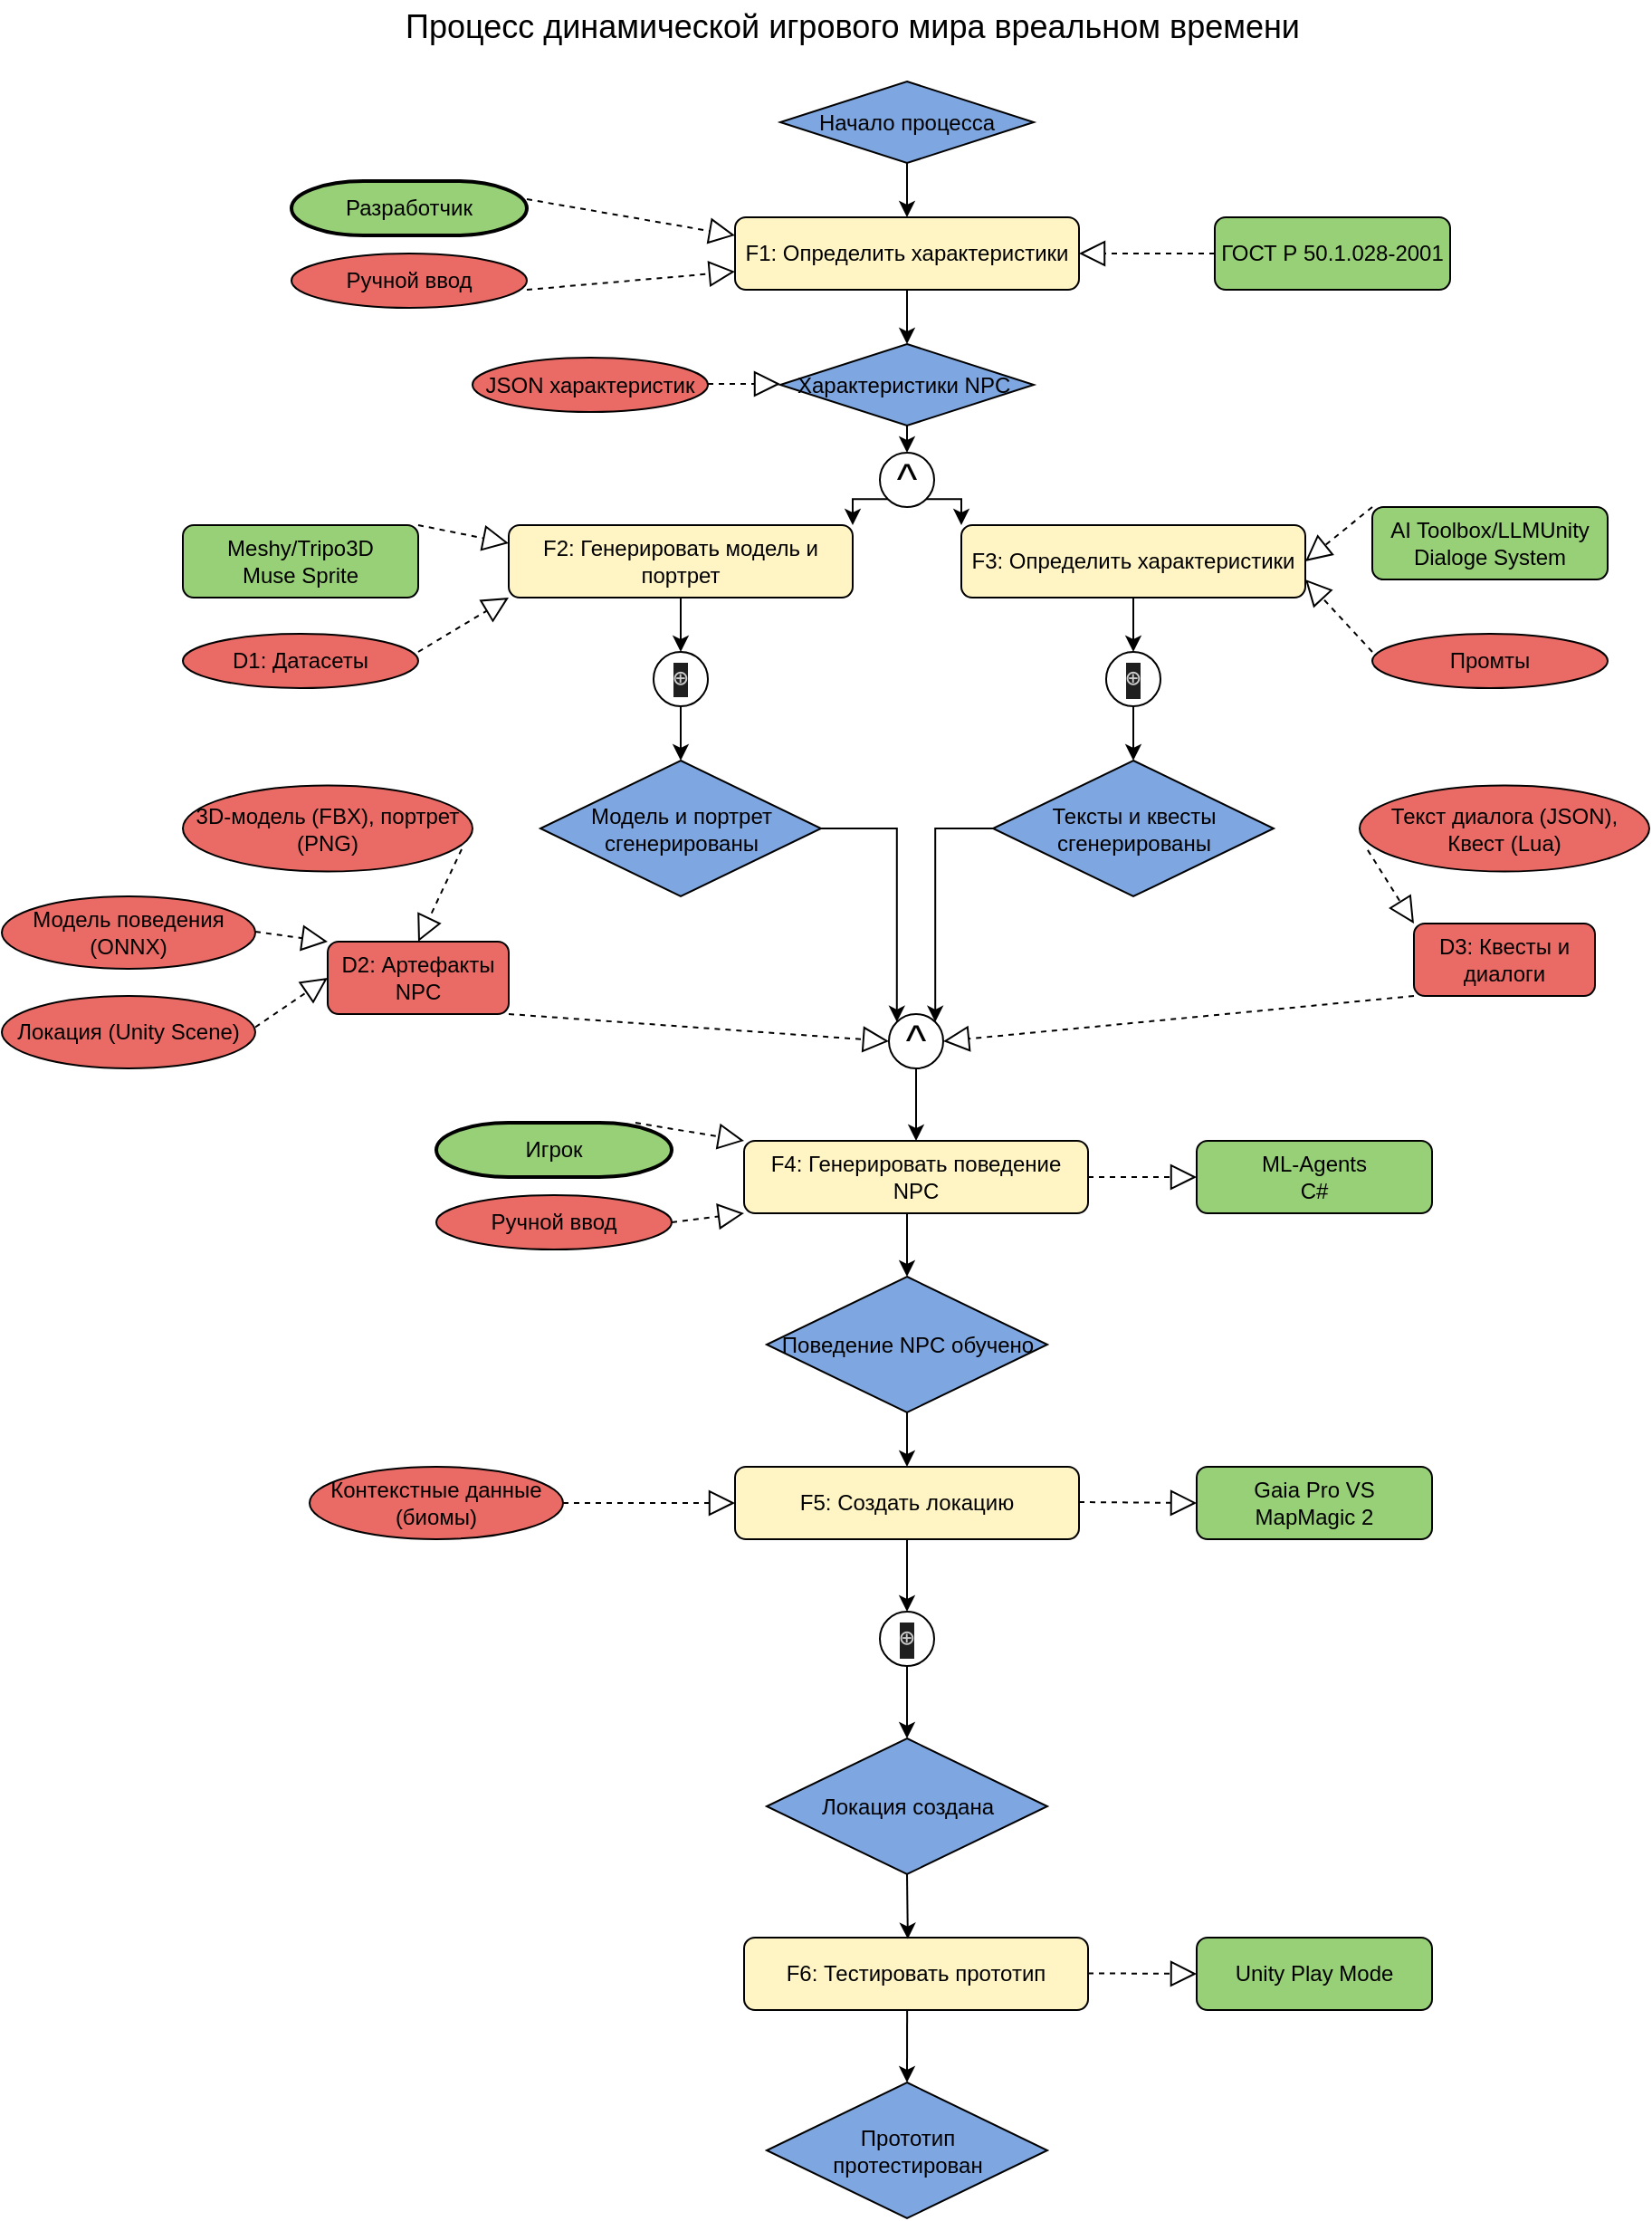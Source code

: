 <mxfile version="28.1.2">
  <diagram name="Страница — 1" id="WOTC2RFd6Ww7UqOvjQHq">
    <mxGraphModel dx="2911" dy="1320" grid="1" gridSize="10" guides="1" tooltips="1" connect="1" arrows="1" fold="1" page="1" pageScale="1" pageWidth="827" pageHeight="1169" math="0" shadow="0">
      <root>
        <mxCell id="0" />
        <mxCell id="1" parent="0" />
        <mxCell id="tVUnhFtpnOFTxOjMob7F-2" value="&lt;font style=&quot;font-size: 18px;&quot;&gt;Процесс динамической игрового мира вреальном времени&lt;/font&gt;" style="text;html=1;align=center;verticalAlign=middle;whiteSpace=wrap;rounded=0;" parent="1" vertex="1">
          <mxGeometry x="20" y="40" width="780" height="30" as="geometry" />
        </mxCell>
        <mxCell id="tVUnhFtpnOFTxOjMob7F-4" value="Ручной ввод" style="ellipse;whiteSpace=wrap;html=1;fillColor=#EA6B66;" parent="1" vertex="1">
          <mxGeometry x="100" y="180" width="130" height="30" as="geometry" />
        </mxCell>
        <mxCell id="tVUnhFtpnOFTxOjMob7F-12" style="edgeStyle=orthogonalEdgeStyle;rounded=0;orthogonalLoop=1;jettySize=auto;html=1;exitX=0.5;exitY=1;exitDx=0;exitDy=0;entryX=0.5;entryY=0;entryDx=0;entryDy=0;" parent="1" source="tVUnhFtpnOFTxOjMob7F-5" target="tVUnhFtpnOFTxOjMob7F-7" edge="1">
          <mxGeometry relative="1" as="geometry" />
        </mxCell>
        <mxCell id="tVUnhFtpnOFTxOjMob7F-5" value="Начало процесса" style="rhombus;whiteSpace=wrap;html=1;fillColor=#7EA6E0;" parent="1" vertex="1">
          <mxGeometry x="370" y="85" width="140" height="45" as="geometry" />
        </mxCell>
        <mxCell id="tVUnhFtpnOFTxOjMob7F-6" value="Разработчик" style="strokeWidth=2;html=1;shape=mxgraph.flowchart.terminator;whiteSpace=wrap;fillColor=#97D077;" parent="1" vertex="1">
          <mxGeometry x="100" y="140" width="130" height="30" as="geometry" />
        </mxCell>
        <mxCell id="tVUnhFtpnOFTxOjMob7F-16" style="edgeStyle=orthogonalEdgeStyle;rounded=0;orthogonalLoop=1;jettySize=auto;html=1;exitX=0.5;exitY=1;exitDx=0;exitDy=0;entryX=0.5;entryY=0;entryDx=0;entryDy=0;" parent="1" source="tVUnhFtpnOFTxOjMob7F-7" target="tVUnhFtpnOFTxOjMob7F-15" edge="1">
          <mxGeometry relative="1" as="geometry" />
        </mxCell>
        <mxCell id="tVUnhFtpnOFTxOjMob7F-7" value="F1: Определить характеристики" style="rounded=1;whiteSpace=wrap;html=1;fillColor=#FFF4C3;" parent="1" vertex="1">
          <mxGeometry x="345" y="160" width="190" height="40" as="geometry" />
        </mxCell>
        <mxCell id="tVUnhFtpnOFTxOjMob7F-9" value="ГОСТ Р 50.1.028-2001" style="rounded=1;whiteSpace=wrap;html=1;fillColor=#97D077;" parent="1" vertex="1">
          <mxGeometry x="610" y="160" width="130" height="40" as="geometry" />
        </mxCell>
        <mxCell id="tVUnhFtpnOFTxOjMob7F-10" value="" style="endArrow=block;dashed=1;endFill=0;endSize=12;html=1;rounded=0;entryX=0;entryY=0.25;entryDx=0;entryDy=0;" parent="1" target="tVUnhFtpnOFTxOjMob7F-7" edge="1">
          <mxGeometry width="160" relative="1" as="geometry">
            <mxPoint x="230" y="150" as="sourcePoint" />
            <mxPoint x="390" y="150" as="targetPoint" />
          </mxGeometry>
        </mxCell>
        <mxCell id="tVUnhFtpnOFTxOjMob7F-11" value="" style="endArrow=block;dashed=1;endFill=0;endSize=12;html=1;rounded=0;entryX=0;entryY=0.75;entryDx=0;entryDy=0;" parent="1" target="tVUnhFtpnOFTxOjMob7F-7" edge="1">
          <mxGeometry width="160" relative="1" as="geometry">
            <mxPoint x="230" y="200" as="sourcePoint" />
            <mxPoint x="345" y="220" as="targetPoint" />
          </mxGeometry>
        </mxCell>
        <mxCell id="tVUnhFtpnOFTxOjMob7F-14" value="" style="endArrow=block;dashed=1;endFill=0;endSize=12;html=1;rounded=0;entryX=1;entryY=0.5;entryDx=0;entryDy=0;exitX=0;exitY=0.5;exitDx=0;exitDy=0;" parent="1" source="tVUnhFtpnOFTxOjMob7F-9" target="tVUnhFtpnOFTxOjMob7F-7" edge="1">
          <mxGeometry width="160" relative="1" as="geometry">
            <mxPoint x="560" y="179.5" as="sourcePoint" />
            <mxPoint x="720" y="179.5" as="targetPoint" />
          </mxGeometry>
        </mxCell>
        <mxCell id="tVUnhFtpnOFTxOjMob7F-20" style="edgeStyle=orthogonalEdgeStyle;rounded=0;orthogonalLoop=1;jettySize=auto;html=1;exitX=0.5;exitY=1;exitDx=0;exitDy=0;entryX=0.5;entryY=0;entryDx=0;entryDy=0;" parent="1" source="tVUnhFtpnOFTxOjMob7F-15" target="tVUnhFtpnOFTxOjMob7F-19" edge="1">
          <mxGeometry relative="1" as="geometry" />
        </mxCell>
        <mxCell id="tVUnhFtpnOFTxOjMob7F-15" value="Характеристики NPC&amp;nbsp;" style="rhombus;whiteSpace=wrap;html=1;fillColor=#7EA6E0;" parent="1" vertex="1">
          <mxGeometry x="370" y="230" width="140" height="45" as="geometry" />
        </mxCell>
        <mxCell id="tVUnhFtpnOFTxOjMob7F-17" value="JSON характеристик" style="ellipse;whiteSpace=wrap;html=1;fillColor=#EA6B66;" parent="1" vertex="1">
          <mxGeometry x="200" y="237.5" width="130" height="30" as="geometry" />
        </mxCell>
        <mxCell id="tVUnhFtpnOFTxOjMob7F-18" value="" style="endArrow=block;dashed=1;endFill=0;endSize=12;html=1;rounded=0;" parent="1" edge="1">
          <mxGeometry width="160" relative="1" as="geometry">
            <mxPoint x="330" y="252" as="sourcePoint" />
            <mxPoint x="370" y="252" as="targetPoint" />
          </mxGeometry>
        </mxCell>
        <mxCell id="tVUnhFtpnOFTxOjMob7F-23" style="edgeStyle=orthogonalEdgeStyle;rounded=0;orthogonalLoop=1;jettySize=auto;html=1;exitX=1;exitY=1;exitDx=0;exitDy=0;entryX=0;entryY=0;entryDx=0;entryDy=0;" parent="1" source="tVUnhFtpnOFTxOjMob7F-19" target="tVUnhFtpnOFTxOjMob7F-22" edge="1">
          <mxGeometry relative="1" as="geometry" />
        </mxCell>
        <mxCell id="tVUnhFtpnOFTxOjMob7F-24" style="edgeStyle=orthogonalEdgeStyle;rounded=0;orthogonalLoop=1;jettySize=auto;html=1;exitX=0;exitY=1;exitDx=0;exitDy=0;entryX=1;entryY=0;entryDx=0;entryDy=0;" parent="1" source="tVUnhFtpnOFTxOjMob7F-19" target="tVUnhFtpnOFTxOjMob7F-21" edge="1">
          <mxGeometry relative="1" as="geometry" />
        </mxCell>
        <mxCell id="tVUnhFtpnOFTxOjMob7F-19" value="&lt;font style=&quot;font-size: 24px;&quot;&gt;^&lt;/font&gt;" style="ellipse;whiteSpace=wrap;html=1;aspect=fixed;" parent="1" vertex="1">
          <mxGeometry x="425" y="290" width="30" height="30" as="geometry" />
        </mxCell>
        <mxCell id="tVUnhFtpnOFTxOjMob7F-35" style="edgeStyle=orthogonalEdgeStyle;rounded=0;orthogonalLoop=1;jettySize=auto;html=1;exitX=0.5;exitY=1;exitDx=0;exitDy=0;" parent="1" source="tVUnhFtpnOFTxOjMob7F-21" target="tVUnhFtpnOFTxOjMob7F-33" edge="1">
          <mxGeometry relative="1" as="geometry" />
        </mxCell>
        <mxCell id="tVUnhFtpnOFTxOjMob7F-21" value="F2: Генерировать модель и портрет" style="rounded=1;whiteSpace=wrap;html=1;fillColor=#FFF4C3;" parent="1" vertex="1">
          <mxGeometry x="220" y="330" width="190" height="40" as="geometry" />
        </mxCell>
        <mxCell id="tVUnhFtpnOFTxOjMob7F-36" style="edgeStyle=orthogonalEdgeStyle;rounded=0;orthogonalLoop=1;jettySize=auto;html=1;exitX=0.5;exitY=1;exitDx=0;exitDy=0;entryX=0.5;entryY=0;entryDx=0;entryDy=0;" parent="1" source="tVUnhFtpnOFTxOjMob7F-22" target="tVUnhFtpnOFTxOjMob7F-34" edge="1">
          <mxGeometry relative="1" as="geometry" />
        </mxCell>
        <mxCell id="tVUnhFtpnOFTxOjMob7F-22" value="F3: Определить характеристики" style="rounded=1;whiteSpace=wrap;html=1;fillColor=#FFF4C3;" parent="1" vertex="1">
          <mxGeometry x="470" y="330" width="190" height="40" as="geometry" />
        </mxCell>
        <mxCell id="tVUnhFtpnOFTxOjMob7F-25" value="Meshy/Tripo3D&lt;br&gt;Muse Sprite" style="rounded=1;whiteSpace=wrap;html=1;fillColor=#97D077;" parent="1" vertex="1">
          <mxGeometry x="40" y="330" width="130" height="40" as="geometry" />
        </mxCell>
        <mxCell id="tVUnhFtpnOFTxOjMob7F-26" value="D1: Датасеты" style="ellipse;whiteSpace=wrap;html=1;fillColor=#EA6B66;" parent="1" vertex="1">
          <mxGeometry x="40" y="390" width="130" height="30" as="geometry" />
        </mxCell>
        <mxCell id="tVUnhFtpnOFTxOjMob7F-27" value="" style="endArrow=block;dashed=1;endFill=0;endSize=12;html=1;rounded=0;entryX=0;entryY=1;entryDx=0;entryDy=0;" parent="1" target="tVUnhFtpnOFTxOjMob7F-21" edge="1">
          <mxGeometry width="160" relative="1" as="geometry">
            <mxPoint x="170" y="400" as="sourcePoint" />
            <mxPoint x="285" y="390" as="targetPoint" />
          </mxGeometry>
        </mxCell>
        <mxCell id="tVUnhFtpnOFTxOjMob7F-28" value="" style="endArrow=block;dashed=1;endFill=0;endSize=12;html=1;rounded=0;" parent="1" edge="1">
          <mxGeometry width="160" relative="1" as="geometry">
            <mxPoint x="170" y="330" as="sourcePoint" />
            <mxPoint x="220" y="340" as="targetPoint" />
          </mxGeometry>
        </mxCell>
        <mxCell id="tVUnhFtpnOFTxOjMob7F-29" value="AI Toolbox/LLMUnity&lt;br&gt;Dialoge System" style="rounded=1;whiteSpace=wrap;html=1;fillColor=#97D077;" parent="1" vertex="1">
          <mxGeometry x="697" y="320" width="130" height="40" as="geometry" />
        </mxCell>
        <mxCell id="tVUnhFtpnOFTxOjMob7F-30" value="Промты" style="ellipse;whiteSpace=wrap;html=1;fillColor=#EA6B66;" parent="1" vertex="1">
          <mxGeometry x="697" y="390" width="130" height="30" as="geometry" />
        </mxCell>
        <mxCell id="tVUnhFtpnOFTxOjMob7F-31" value="" style="endArrow=block;dashed=1;endFill=0;endSize=12;html=1;rounded=0;entryX=1;entryY=0.75;entryDx=0;entryDy=0;" parent="1" target="tVUnhFtpnOFTxOjMob7F-22" edge="1">
          <mxGeometry width="160" relative="1" as="geometry">
            <mxPoint x="697" y="400" as="sourcePoint" />
            <mxPoint x="670" y="370" as="targetPoint" />
          </mxGeometry>
        </mxCell>
        <mxCell id="tVUnhFtpnOFTxOjMob7F-32" value="" style="endArrow=block;dashed=1;endFill=0;endSize=12;html=1;rounded=0;exitX=0;exitY=0;exitDx=0;exitDy=0;entryX=1;entryY=0.5;entryDx=0;entryDy=0;" parent="1" source="tVUnhFtpnOFTxOjMob7F-29" target="tVUnhFtpnOFTxOjMob7F-22" edge="1">
          <mxGeometry width="160" relative="1" as="geometry">
            <mxPoint x="640" y="280" as="sourcePoint" />
            <mxPoint x="670" y="340" as="targetPoint" />
          </mxGeometry>
        </mxCell>
        <mxCell id="tVUnhFtpnOFTxOjMob7F-41" style="edgeStyle=orthogonalEdgeStyle;rounded=0;orthogonalLoop=1;jettySize=auto;html=1;exitX=0.5;exitY=1;exitDx=0;exitDy=0;entryX=0.5;entryY=0;entryDx=0;entryDy=0;" parent="1" source="tVUnhFtpnOFTxOjMob7F-33" target="tVUnhFtpnOFTxOjMob7F-37" edge="1">
          <mxGeometry relative="1" as="geometry" />
        </mxCell>
        <mxCell id="tVUnhFtpnOFTxOjMob7F-33" value="&lt;div style=&quot;color: rgb(204, 204, 204); background-color: rgb(31, 31, 31); font-family: Consolas, &amp;quot;Courier New&amp;quot;, monospace; font-size: 14px; line-height: 19px; white-space: pre;&quot;&gt;⊕&lt;/div&gt;" style="ellipse;whiteSpace=wrap;html=1;aspect=fixed;" parent="1" vertex="1">
          <mxGeometry x="300" y="400" width="30" height="30" as="geometry" />
        </mxCell>
        <mxCell id="tVUnhFtpnOFTxOjMob7F-40" style="edgeStyle=orthogonalEdgeStyle;rounded=0;orthogonalLoop=1;jettySize=auto;html=1;exitX=0.5;exitY=1;exitDx=0;exitDy=0;entryX=0.5;entryY=0;entryDx=0;entryDy=0;" parent="1" source="tVUnhFtpnOFTxOjMob7F-34" target="tVUnhFtpnOFTxOjMob7F-39" edge="1">
          <mxGeometry relative="1" as="geometry" />
        </mxCell>
        <mxCell id="tVUnhFtpnOFTxOjMob7F-34" value="&lt;div style=&quot;background-color: rgb(31, 31, 31); line-height: 19px; color: rgb(204, 204, 204);&quot;&gt;&lt;font face=&quot;Consolas, Courier New, monospace&quot; color=&quot;#cccccc&quot;&gt;&lt;span style=&quot;font-size: 14px; white-space: pre;&quot;&gt;⊕&lt;/span&gt;&lt;/font&gt;&lt;/div&gt;" style="ellipse;whiteSpace=wrap;html=1;aspect=fixed;" parent="1" vertex="1">
          <mxGeometry x="550" y="400" width="30" height="30" as="geometry" />
        </mxCell>
        <mxCell id="tVUnhFtpnOFTxOjMob7F-44" style="edgeStyle=orthogonalEdgeStyle;rounded=0;orthogonalLoop=1;jettySize=auto;html=1;exitX=1;exitY=0.5;exitDx=0;exitDy=0;entryX=0;entryY=0;entryDx=0;entryDy=0;" parent="1" source="tVUnhFtpnOFTxOjMob7F-37" target="tVUnhFtpnOFTxOjMob7F-42" edge="1">
          <mxGeometry relative="1" as="geometry" />
        </mxCell>
        <mxCell id="tVUnhFtpnOFTxOjMob7F-37" value="Модель и портрет сгенерированы" style="rhombus;whiteSpace=wrap;html=1;fillColor=#7EA6E0;" parent="1" vertex="1">
          <mxGeometry x="237.5" y="460" width="155" height="75" as="geometry" />
        </mxCell>
        <mxCell id="tVUnhFtpnOFTxOjMob7F-43" style="edgeStyle=orthogonalEdgeStyle;rounded=0;orthogonalLoop=1;jettySize=auto;html=1;exitX=0;exitY=0.5;exitDx=0;exitDy=0;entryX=1;entryY=0;entryDx=0;entryDy=0;" parent="1" source="tVUnhFtpnOFTxOjMob7F-39" target="tVUnhFtpnOFTxOjMob7F-42" edge="1">
          <mxGeometry relative="1" as="geometry" />
        </mxCell>
        <mxCell id="tVUnhFtpnOFTxOjMob7F-39" value="Тексты и квесты сгенерированы" style="rhombus;whiteSpace=wrap;html=1;fillColor=#7EA6E0;" parent="1" vertex="1">
          <mxGeometry x="487.5" y="460" width="155" height="75" as="geometry" />
        </mxCell>
        <mxCell id="tVUnhFtpnOFTxOjMob7F-54" style="edgeStyle=orthogonalEdgeStyle;rounded=0;orthogonalLoop=1;jettySize=auto;html=1;exitX=0.5;exitY=1;exitDx=0;exitDy=0;entryX=0.5;entryY=0;entryDx=0;entryDy=0;" parent="1" source="tVUnhFtpnOFTxOjMob7F-42" target="tVUnhFtpnOFTxOjMob7F-53" edge="1">
          <mxGeometry relative="1" as="geometry" />
        </mxCell>
        <mxCell id="tVUnhFtpnOFTxOjMob7F-42" value="&lt;font style=&quot;font-size: 24px;&quot;&gt;^&lt;/font&gt;" style="ellipse;whiteSpace=wrap;html=1;aspect=fixed;" parent="1" vertex="1">
          <mxGeometry x="430" y="600" width="30" height="30" as="geometry" />
        </mxCell>
        <mxCell id="tVUnhFtpnOFTxOjMob7F-45" value="Текст диалога (JSON), Квест (Lua)" style="ellipse;whiteSpace=wrap;html=1;fillColor=#EA6B66;" parent="1" vertex="1">
          <mxGeometry x="690" y="473.75" width="160" height="47.5" as="geometry" />
        </mxCell>
        <mxCell id="tVUnhFtpnOFTxOjMob7F-46" value="D3: Квесты и диалоги" style="rounded=1;whiteSpace=wrap;html=1;fillColor=#EA6B66;" parent="1" vertex="1">
          <mxGeometry x="720" y="550" width="100" height="40" as="geometry" />
        </mxCell>
        <mxCell id="tVUnhFtpnOFTxOjMob7F-47" value="" style="endArrow=block;dashed=1;endFill=0;endSize=12;html=1;rounded=0;exitX=0.028;exitY=0.751;exitDx=0;exitDy=0;exitPerimeter=0;" parent="1" source="tVUnhFtpnOFTxOjMob7F-45" edge="1">
          <mxGeometry width="160" relative="1" as="geometry">
            <mxPoint x="697" y="505" as="sourcePoint" />
            <mxPoint x="720" y="550" as="targetPoint" />
          </mxGeometry>
        </mxCell>
        <mxCell id="tVUnhFtpnOFTxOjMob7F-48" value="" style="endArrow=block;dashed=1;endFill=0;endSize=12;html=1;rounded=0;exitX=0;exitY=1;exitDx=0;exitDy=0;entryX=1;entryY=0.5;entryDx=0;entryDy=0;" parent="1" source="tVUnhFtpnOFTxOjMob7F-46" target="tVUnhFtpnOFTxOjMob7F-42" edge="1">
          <mxGeometry width="160" relative="1" as="geometry">
            <mxPoint x="660" y="650" as="sourcePoint" />
            <mxPoint x="686" y="691" as="targetPoint" />
          </mxGeometry>
        </mxCell>
        <mxCell id="tVUnhFtpnOFTxOjMob7F-49" value="3D-модель (FBX), портрет (PNG)" style="ellipse;whiteSpace=wrap;html=1;fillColor=#EA6B66;" parent="1" vertex="1">
          <mxGeometry x="40" y="473.75" width="160" height="47.5" as="geometry" />
        </mxCell>
        <mxCell id="tVUnhFtpnOFTxOjMob7F-50" value="" style="endArrow=block;dashed=1;endFill=0;endSize=12;html=1;rounded=0;exitX=0.028;exitY=0.751;exitDx=0;exitDy=0;exitPerimeter=0;" parent="1" edge="1">
          <mxGeometry width="160" relative="1" as="geometry">
            <mxPoint x="194" y="509" as="sourcePoint" />
            <mxPoint x="170" y="560" as="targetPoint" />
          </mxGeometry>
        </mxCell>
        <mxCell id="tVUnhFtpnOFTxOjMob7F-51" value="D2: Артефакты NPC" style="rounded=1;whiteSpace=wrap;html=1;fillColor=#EA6B66;" parent="1" vertex="1">
          <mxGeometry x="120" y="560" width="100" height="40" as="geometry" />
        </mxCell>
        <mxCell id="tVUnhFtpnOFTxOjMob7F-52" value="" style="endArrow=block;dashed=1;endFill=0;endSize=12;html=1;rounded=0;entryX=0;entryY=0.5;entryDx=0;entryDy=0;exitX=1;exitY=1;exitDx=0;exitDy=0;" parent="1" source="tVUnhFtpnOFTxOjMob7F-51" target="tVUnhFtpnOFTxOjMob7F-42" edge="1">
          <mxGeometry width="160" relative="1" as="geometry">
            <mxPoint x="220" y="585" as="sourcePoint" />
            <mxPoint x="335" y="605" as="targetPoint" />
          </mxGeometry>
        </mxCell>
        <mxCell id="tVUnhFtpnOFTxOjMob7F-68" style="edgeStyle=orthogonalEdgeStyle;rounded=0;orthogonalLoop=1;jettySize=auto;html=1;exitX=0.5;exitY=1;exitDx=0;exitDy=0;entryX=0.5;entryY=0;entryDx=0;entryDy=0;" parent="1" source="tVUnhFtpnOFTxOjMob7F-53" target="tVUnhFtpnOFTxOjMob7F-67" edge="1">
          <mxGeometry relative="1" as="geometry" />
        </mxCell>
        <mxCell id="tVUnhFtpnOFTxOjMob7F-53" value="F4: Генерировать поведение NPC" style="rounded=1;whiteSpace=wrap;html=1;fillColor=#FFF4C3;" parent="1" vertex="1">
          <mxGeometry x="350" y="670" width="190" height="40" as="geometry" />
        </mxCell>
        <mxCell id="tVUnhFtpnOFTxOjMob7F-55" value="Игрок" style="strokeWidth=2;html=1;shape=mxgraph.flowchart.terminator;whiteSpace=wrap;fillColor=#97D077;" parent="1" vertex="1">
          <mxGeometry x="180" y="660" width="130" height="30" as="geometry" />
        </mxCell>
        <mxCell id="tVUnhFtpnOFTxOjMob7F-56" value="Ручной ввод" style="ellipse;whiteSpace=wrap;html=1;fillColor=#EA6B66;" parent="1" vertex="1">
          <mxGeometry x="180" y="700" width="130" height="30" as="geometry" />
        </mxCell>
        <mxCell id="tVUnhFtpnOFTxOjMob7F-57" value="" style="endArrow=block;dashed=1;endFill=0;endSize=12;html=1;rounded=0;entryX=0;entryY=0;entryDx=0;entryDy=0;exitX=1;exitY=1;exitDx=0;exitDy=0;" parent="1" target="tVUnhFtpnOFTxOjMob7F-53" edge="1">
          <mxGeometry width="160" relative="1" as="geometry">
            <mxPoint x="290" y="660" as="sourcePoint" />
            <mxPoint x="500" y="675" as="targetPoint" />
          </mxGeometry>
        </mxCell>
        <mxCell id="tVUnhFtpnOFTxOjMob7F-58" value="" style="endArrow=block;dashed=1;endFill=0;endSize=12;html=1;rounded=0;entryX=0;entryY=1;entryDx=0;entryDy=0;exitX=1;exitY=0.5;exitDx=0;exitDy=0;" parent="1" source="tVUnhFtpnOFTxOjMob7F-56" target="tVUnhFtpnOFTxOjMob7F-53" edge="1">
          <mxGeometry width="160" relative="1" as="geometry">
            <mxPoint x="300" y="720" as="sourcePoint" />
            <mxPoint x="360" y="730" as="targetPoint" />
          </mxGeometry>
        </mxCell>
        <mxCell id="tVUnhFtpnOFTxOjMob7F-59" value="ML-Agents&lt;br&gt;C#" style="rounded=1;whiteSpace=wrap;html=1;fillColor=#97D077;" parent="1" vertex="1">
          <mxGeometry x="600" y="670" width="130" height="40" as="geometry" />
        </mxCell>
        <mxCell id="tVUnhFtpnOFTxOjMob7F-60" value="" style="endArrow=block;dashed=1;endFill=0;endSize=12;html=1;rounded=0;entryX=0;entryY=0.5;entryDx=0;entryDy=0;exitX=1;exitY=1;exitDx=0;exitDy=0;" parent="1" target="tVUnhFtpnOFTxOjMob7F-59" edge="1">
          <mxGeometry width="160" relative="1" as="geometry">
            <mxPoint x="540" y="690" as="sourcePoint" />
            <mxPoint x="600" y="700" as="targetPoint" />
          </mxGeometry>
        </mxCell>
        <mxCell id="tVUnhFtpnOFTxOjMob7F-61" value="Модель поведения (ONNX)" style="ellipse;whiteSpace=wrap;html=1;fillColor=#EA6B66;" parent="1" vertex="1">
          <mxGeometry x="-60" y="535" width="140" height="40" as="geometry" />
        </mxCell>
        <mxCell id="tVUnhFtpnOFTxOjMob7F-62" value="Локация (Unity Scene)" style="ellipse;whiteSpace=wrap;html=1;fillColor=#EA6B66;" parent="1" vertex="1">
          <mxGeometry x="-60" y="590" width="140" height="40" as="geometry" />
        </mxCell>
        <mxCell id="tVUnhFtpnOFTxOjMob7F-63" value="Контекстные данные (биомы)" style="ellipse;whiteSpace=wrap;html=1;fillColor=#EA6B66;" parent="1" vertex="1">
          <mxGeometry x="110" y="850" width="140" height="40" as="geometry" />
        </mxCell>
        <mxCell id="tVUnhFtpnOFTxOjMob7F-64" value="" style="endArrow=block;dashed=1;endFill=0;endSize=12;html=1;rounded=0;exitX=0.028;exitY=0.751;exitDx=0;exitDy=0;exitPerimeter=0;entryX=0;entryY=0;entryDx=0;entryDy=0;" parent="1" target="tVUnhFtpnOFTxOjMob7F-51" edge="1">
          <mxGeometry width="160" relative="1" as="geometry">
            <mxPoint x="80" y="554.5" as="sourcePoint" />
            <mxPoint x="56" y="605.5" as="targetPoint" />
          </mxGeometry>
        </mxCell>
        <mxCell id="tVUnhFtpnOFTxOjMob7F-65" value="" style="endArrow=block;dashed=1;endFill=0;endSize=12;html=1;rounded=0;exitX=0.028;exitY=0.751;exitDx=0;exitDy=0;exitPerimeter=0;entryX=0;entryY=0.5;entryDx=0;entryDy=0;" parent="1" target="tVUnhFtpnOFTxOjMob7F-51" edge="1">
          <mxGeometry width="160" relative="1" as="geometry">
            <mxPoint x="80" y="607.25" as="sourcePoint" />
            <mxPoint x="120" y="612.75" as="targetPoint" />
          </mxGeometry>
        </mxCell>
        <mxCell id="tVUnhFtpnOFTxOjMob7F-70" style="edgeStyle=orthogonalEdgeStyle;rounded=0;orthogonalLoop=1;jettySize=auto;html=1;exitX=0.5;exitY=1;exitDx=0;exitDy=0;entryX=0.5;entryY=0;entryDx=0;entryDy=0;" parent="1" source="tVUnhFtpnOFTxOjMob7F-67" target="tVUnhFtpnOFTxOjMob7F-69" edge="1">
          <mxGeometry relative="1" as="geometry" />
        </mxCell>
        <mxCell id="tVUnhFtpnOFTxOjMob7F-67" value="Поведение NPC обучено" style="rhombus;whiteSpace=wrap;html=1;fillColor=#7EA6E0;" parent="1" vertex="1">
          <mxGeometry x="362.5" y="745" width="155" height="75" as="geometry" />
        </mxCell>
        <mxCell id="tVUnhFtpnOFTxOjMob7F-77" style="edgeStyle=orthogonalEdgeStyle;rounded=0;orthogonalLoop=1;jettySize=auto;html=1;exitX=0.5;exitY=1;exitDx=0;exitDy=0;entryX=0.5;entryY=0;entryDx=0;entryDy=0;" parent="1" source="tVUnhFtpnOFTxOjMob7F-69" target="tVUnhFtpnOFTxOjMob7F-76" edge="1">
          <mxGeometry relative="1" as="geometry" />
        </mxCell>
        <mxCell id="tVUnhFtpnOFTxOjMob7F-69" value="F5: Создать локацию" style="rounded=1;whiteSpace=wrap;html=1;fillColor=#FFF4C3;" parent="1" vertex="1">
          <mxGeometry x="345" y="850" width="190" height="40" as="geometry" />
        </mxCell>
        <mxCell id="tVUnhFtpnOFTxOjMob7F-72" value="" style="endArrow=block;dashed=1;endFill=0;endSize=12;html=1;rounded=0;entryX=0;entryY=0.5;entryDx=0;entryDy=0;exitX=1;exitY=0.5;exitDx=0;exitDy=0;" parent="1" source="tVUnhFtpnOFTxOjMob7F-63" target="tVUnhFtpnOFTxOjMob7F-69" edge="1">
          <mxGeometry width="160" relative="1" as="geometry">
            <mxPoint x="260" y="872.5" as="sourcePoint" />
            <mxPoint x="300" y="867.5" as="targetPoint" />
          </mxGeometry>
        </mxCell>
        <mxCell id="tVUnhFtpnOFTxOjMob7F-73" value="Gaia Pro VS&lt;div&gt;MapMagic 2&lt;/div&gt;" style="rounded=1;whiteSpace=wrap;html=1;fillColor=#97D077;" parent="1" vertex="1">
          <mxGeometry x="600" y="850" width="130" height="40" as="geometry" />
        </mxCell>
        <mxCell id="tVUnhFtpnOFTxOjMob7F-75" value="" style="endArrow=block;dashed=1;endFill=0;endSize=12;html=1;rounded=0;entryX=0;entryY=0.5;entryDx=0;entryDy=0;exitX=1;exitY=1;exitDx=0;exitDy=0;" parent="1" target="tVUnhFtpnOFTxOjMob7F-73" edge="1">
          <mxGeometry width="160" relative="1" as="geometry">
            <mxPoint x="535" y="869.5" as="sourcePoint" />
            <mxPoint x="595" y="869.5" as="targetPoint" />
          </mxGeometry>
        </mxCell>
        <mxCell id="tVUnhFtpnOFTxOjMob7F-79" style="edgeStyle=orthogonalEdgeStyle;rounded=0;orthogonalLoop=1;jettySize=auto;html=1;exitX=0.5;exitY=1;exitDx=0;exitDy=0;" parent="1" source="tVUnhFtpnOFTxOjMob7F-76" edge="1">
          <mxGeometry relative="1" as="geometry">
            <mxPoint x="440" y="1000" as="targetPoint" />
          </mxGeometry>
        </mxCell>
        <mxCell id="tVUnhFtpnOFTxOjMob7F-76" value="&lt;div style=&quot;background-color: rgb(31, 31, 31); line-height: 19px; color: rgb(204, 204, 204);&quot;&gt;&lt;font face=&quot;Consolas, Courier New, monospace&quot; color=&quot;#cccccc&quot;&gt;&lt;span style=&quot;font-size: 14px; white-space: pre;&quot;&gt;⊕&lt;/span&gt;&lt;/font&gt;&lt;/div&gt;" style="ellipse;whiteSpace=wrap;html=1;aspect=fixed;" parent="1" vertex="1">
          <mxGeometry x="425" y="930" width="30" height="30" as="geometry" />
        </mxCell>
        <mxCell id="tVUnhFtpnOFTxOjMob7F-78" value="Локация создана" style="rhombus;whiteSpace=wrap;html=1;fillColor=#7EA6E0;" parent="1" vertex="1">
          <mxGeometry x="362.5" y="1000" width="155" height="75" as="geometry" />
        </mxCell>
        <mxCell id="tVUnhFtpnOFTxOjMob7F-80" value="F6: Тестировать прототип" style="rounded=1;whiteSpace=wrap;html=1;fillColor=#FFF4C3;" parent="1" vertex="1">
          <mxGeometry x="350" y="1110" width="190" height="40" as="geometry" />
        </mxCell>
        <mxCell id="tVUnhFtpnOFTxOjMob7F-82" value="Прототип&lt;br&gt;протестирован" style="rhombus;whiteSpace=wrap;html=1;fillColor=#7EA6E0;" parent="1" vertex="1">
          <mxGeometry x="362.5" y="1190" width="155" height="75" as="geometry" />
        </mxCell>
        <mxCell id="tVUnhFtpnOFTxOjMob7F-83" style="edgeStyle=orthogonalEdgeStyle;rounded=0;orthogonalLoop=1;jettySize=auto;html=1;exitX=0.5;exitY=1;exitDx=0;exitDy=0;entryX=0.476;entryY=0.02;entryDx=0;entryDy=0;entryPerimeter=0;" parent="1" source="tVUnhFtpnOFTxOjMob7F-78" target="tVUnhFtpnOFTxOjMob7F-80" edge="1">
          <mxGeometry relative="1" as="geometry" />
        </mxCell>
        <mxCell id="tVUnhFtpnOFTxOjMob7F-85" value="" style="endArrow=classic;html=1;rounded=0;exitX=0.474;exitY=1;exitDx=0;exitDy=0;exitPerimeter=0;entryX=0.5;entryY=0;entryDx=0;entryDy=0;" parent="1" source="tVUnhFtpnOFTxOjMob7F-80" target="tVUnhFtpnOFTxOjMob7F-82" edge="1">
          <mxGeometry width="50" height="50" relative="1" as="geometry">
            <mxPoint x="450" y="1190" as="sourcePoint" />
            <mxPoint x="500" y="1140" as="targetPoint" />
          </mxGeometry>
        </mxCell>
        <mxCell id="tVUnhFtpnOFTxOjMob7F-86" value="Unity Play Mode" style="rounded=1;whiteSpace=wrap;html=1;fillColor=#97D077;" parent="1" vertex="1">
          <mxGeometry x="600" y="1110" width="130" height="40" as="geometry" />
        </mxCell>
        <mxCell id="tVUnhFtpnOFTxOjMob7F-87" value="" style="endArrow=block;dashed=1;endFill=0;endSize=12;html=1;rounded=0;exitX=1;exitY=1;exitDx=0;exitDy=0;" parent="1" edge="1">
          <mxGeometry width="160" relative="1" as="geometry">
            <mxPoint x="540" y="1129.7" as="sourcePoint" />
            <mxPoint x="600" y="1130" as="targetPoint" />
          </mxGeometry>
        </mxCell>
      </root>
    </mxGraphModel>
  </diagram>
</mxfile>
